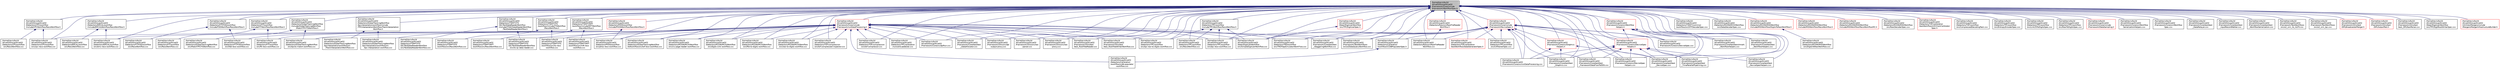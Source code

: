 digraph "/home/travis/build/AliceO2Group/AliceO2/Framework/Core/include/Framework/WorkflowSpec.h"
{
 // INTERACTIVE_SVG=YES
  bgcolor="transparent";
  edge [fontname="Helvetica",fontsize="10",labelfontname="Helvetica",labelfontsize="10"];
  node [fontname="Helvetica",fontsize="10",shape=record];
  Node117 [label="/home/travis/build\l/AliceO2Group/AliceO2\l/Framework/Core/include\l/Framework/WorkflowSpec.h",height=0.2,width=0.4,color="black", fillcolor="grey75", style="filled", fontcolor="black"];
  Node117 -> Node118 [dir="back",color="midnightblue",fontsize="10",style="solid",fontname="Helvetica"];
  Node118 [label="/home/travis/build\l/AliceO2Group/AliceO2\l/Detectors/Calibration\l/workflow/CCDBPopulatorSpec.h",height=0.2,width=0.4,color="black",URL="$df/df4/CCDBPopulatorSpec_8h.html"];
  Node118 -> Node119 [dir="back",color="midnightblue",fontsize="10",style="solid",fontname="Helvetica"];
  Node119 [label="/home/travis/build\l/AliceO2Group/AliceO2\l/Detectors/Calibration\l/workflow/ccdb-populator\l-workflow.cxx",height=0.2,width=0.4,color="black",URL="$d2/d5c/ccdb-populator-workflow_8cxx.html"];
  Node117 -> Node120 [dir="back",color="midnightblue",fontsize="10",style="solid",fontname="Helvetica"];
  Node120 [label="/home/travis/build\l/AliceO2Group/AliceO2\l/Detectors/CPV/workflow\l/include/CPVWorkflow/RecoWorkflow.h",height=0.2,width=0.4,color="black",URL="$de/d48/CPV_2workflow_2include_2CPVWorkflow_2RecoWorkflow_8h.html"];
  Node120 -> Node121 [dir="back",color="midnightblue",fontsize="10",style="solid",fontname="Helvetica"];
  Node121 [label="/home/travis/build\l/AliceO2Group/AliceO2\l/Detectors/CPV/workflow\l/src/cpv-reco-workflow.cxx",height=0.2,width=0.4,color="black",URL="$d7/d07/cpv-reco-workflow_8cxx.html",tooltip="Basic DPL workflow for CPV reconstruction starting from digits. "];
  Node120 -> Node122 [dir="back",color="midnightblue",fontsize="10",style="solid",fontname="Helvetica"];
  Node122 [label="/home/travis/build\l/AliceO2Group/AliceO2\l/Detectors/CPV/workflow\l/src/RecoWorkflow.cxx",height=0.2,width=0.4,color="black",URL="$dd/d16/CPV_2workflow_2src_2RecoWorkflow_8cxx.html"];
  Node117 -> Node121 [dir="back",color="midnightblue",fontsize="10",style="solid",fontname="Helvetica"];
  Node117 -> Node123 [dir="back",color="midnightblue",fontsize="10",style="solid",fontname="Helvetica"];
  Node123 [label="/home/travis/build\l/AliceO2Group/AliceO2\l/Detectors/EMCAL/workflow\l/include/EMCALWorkflow/RecoWorkflow.h",height=0.2,width=0.4,color="black",URL="$d2/d93/EMCAL_2workflow_2include_2EMCALWorkflow_2RecoWorkflow_8h.html"];
  Node123 -> Node124 [dir="back",color="midnightblue",fontsize="10",style="solid",fontname="Helvetica"];
  Node124 [label="/home/travis/build\l/AliceO2Group/AliceO2\l/Detectors/EMCAL/workflow\l/src/emc-reco-workflow.cxx",height=0.2,width=0.4,color="black",URL="$d2/d6d/emc-reco-workflow_8cxx.html",tooltip="Basic DPL workflow for EMCAL reconstruction starting from digits (adapted from tpc-reco-workflow.cxx) "];
  Node123 -> Node125 [dir="back",color="midnightblue",fontsize="10",style="solid",fontname="Helvetica"];
  Node125 [label="/home/travis/build\l/AliceO2Group/AliceO2\l/Detectors/EMCAL/workflow\l/src/RecoWorkflow.cxx",height=0.2,width=0.4,color="black",URL="$d2/dbf/EMCAL_2workflow_2src_2RecoWorkflow_8cxx.html"];
  Node117 -> Node124 [dir="back",color="midnightblue",fontsize="10",style="solid",fontname="Helvetica"];
  Node117 -> Node126 [dir="back",color="midnightblue",fontsize="10",style="solid",fontname="Helvetica"];
  Node126 [label="/home/travis/build\l/AliceO2Group/AliceO2\l/Detectors/FIT/FDD/workflow\l/include/FDDWorkflow/RecoWorkflow.h",height=0.2,width=0.4,color="black",URL="$d5/d3a/FIT_2FDD_2workflow_2include_2FDDWorkflow_2RecoWorkflow_8h.html"];
  Node126 -> Node127 [dir="back",color="midnightblue",fontsize="10",style="solid",fontname="Helvetica"];
  Node127 [label="/home/travis/build\l/AliceO2Group/AliceO2\l/Detectors/FIT/FDD/workflow\l/src/fdd-reco-workflow.cxx",height=0.2,width=0.4,color="black",URL="$da/d1e/fdd-reco-workflow_8cxx.html"];
  Node126 -> Node128 [dir="back",color="midnightblue",fontsize="10",style="solid",fontname="Helvetica"];
  Node128 [label="/home/travis/build\l/AliceO2Group/AliceO2\l/Detectors/FIT/FDD/workflow\l/src/RecoWorkflow.cxx",height=0.2,width=0.4,color="black",URL="$d6/d61/FIT_2FDD_2workflow_2src_2RecoWorkflow_8cxx.html"];
  Node117 -> Node129 [dir="back",color="midnightblue",fontsize="10",style="solid",fontname="Helvetica"];
  Node129 [label="/home/travis/build\l/AliceO2Group/AliceO2\l/Detectors/FIT/workflow\l/include/FITWorkflow/RecoWorkflow.h",height=0.2,width=0.4,color="black",URL="$d1/d39/FIT_2workflow_2include_2FITWorkflow_2RecoWorkflow_8h.html"];
  Node129 -> Node130 [dir="back",color="midnightblue",fontsize="10",style="solid",fontname="Helvetica"];
  Node130 [label="/home/travis/build\l/AliceO2Group/AliceO2\l/Detectors/FIT/workflow\l/src/fit-reco-workflow.cxx",height=0.2,width=0.4,color="black",URL="$de/d22/fit-reco-workflow_8cxx.html"];
  Node129 -> Node131 [dir="back",color="midnightblue",fontsize="10",style="solid",fontname="Helvetica"];
  Node131 [label="/home/travis/build\l/AliceO2Group/AliceO2\l/Detectors/FIT/workflow\l/src/RecoWorkflow.cxx",height=0.2,width=0.4,color="black",URL="$db/d95/FIT_2workflow_2src_2RecoWorkflow_8cxx.html"];
  Node117 -> Node132 [dir="back",color="midnightblue",fontsize="10",style="solid",fontname="Helvetica"];
  Node132 [label="/home/travis/build\l/AliceO2Group/AliceO2\l/Detectors/GlobalTrackingWorkflow\l/include/GlobalTrackingWorkflow\l/MatchTPCITSWorkflow.h",height=0.2,width=0.4,color="black",URL="$d3/d29/MatchTPCITSWorkflow_8h.html"];
  Node132 -> Node133 [dir="back",color="midnightblue",fontsize="10",style="solid",fontname="Helvetica"];
  Node133 [label="/home/travis/build\l/AliceO2Group/AliceO2\l/Detectors/GlobalTrackingWorkflow\l/src/MatchTPCITSWorkflow.cxx",height=0.2,width=0.4,color="black",URL="$d5/db4/MatchTPCITSWorkflow_8cxx.html"];
  Node132 -> Node134 [dir="back",color="midnightblue",fontsize="10",style="solid",fontname="Helvetica"];
  Node134 [label="/home/travis/build\l/AliceO2Group/AliceO2\l/Detectors/GlobalTrackingWorkflow\l/src/tpcits-match-workflow.cxx",height=0.2,width=0.4,color="black",URL="$db/d94/tpcits-match-workflow_8cxx.html"];
  Node117 -> Node135 [dir="back",color="midnightblue",fontsize="10",style="solid",fontname="Helvetica"];
  Node135 [label="/home/travis/build\l/AliceO2Group/AliceO2\l/Detectors/GlobalTrackingWorkflow\l/tofworkflow/src/tof-reco-workflow.cxx",height=0.2,width=0.4,color="black",URL="$da/dfd/tof-reco-workflow_8cxx.html",tooltip="Basic DPL workflow for TOF reconstruction starting from digits. "];
  Node117 -> Node136 [dir="back",color="midnightblue",fontsize="10",style="solid",fontname="Helvetica"];
  Node136 [label="/home/travis/build\l/AliceO2Group/AliceO2\l/Detectors/GlobalTrackingWorkflow\l/tpcinterpolationworkflow/include\l/TPCInterpolationWorkflow/TrackInterpolation\lWorkflow.h",height=0.2,width=0.4,color="black",URL="$db/dca/TrackInterpolationWorkflow_8h.html"];
  Node136 -> Node137 [dir="back",color="midnightblue",fontsize="10",style="solid",fontname="Helvetica"];
  Node137 [label="/home/travis/build\l/AliceO2Group/AliceO2\l/Detectors/GlobalTrackingWorkflow\l/tpcinterpolationworkflow/src\l/tpc-interpolation-workflow.cxx",height=0.2,width=0.4,color="black",URL="$d5/d57/tpc-interpolation-workflow_8cxx.html"];
  Node136 -> Node138 [dir="back",color="midnightblue",fontsize="10",style="solid",fontname="Helvetica"];
  Node138 [label="/home/travis/build\l/AliceO2Group/AliceO2\l/Detectors/GlobalTrackingWorkflow\l/tpcinterpolationworkflow/src\l/TrackInterpolationWorkflow.cxx",height=0.2,width=0.4,color="black",URL="$d1/d67/TrackInterpolationWorkflow_8cxx.html"];
  Node117 -> Node139 [dir="back",color="midnightblue",fontsize="10",style="solid",fontname="Helvetica"];
  Node139 [label="/home/travis/build\l/AliceO2Group/AliceO2\l/Detectors/ITSMFT/common\l/workflow/src/STFDecoderSpec.cxx",height=0.2,width=0.4,color="black",URL="$d6/d14/STFDecoderSpec_8cxx.html",tooltip="Device to decode ITS raw data from STF. "];
  Node117 -> Node140 [dir="back",color="midnightblue",fontsize="10",style="solid",fontname="Helvetica"];
  Node140 [label="/home/travis/build\l/AliceO2Group/AliceO2\l/Detectors/ITSMFT/ITS\l/QC/TestDataReaderWorkflow\l/include/ITSQCDataReaderWorkflow\l/TestDataReaderWorkflow.h",height=0.2,width=0.4,color="black",URL="$d6/da9/TestDataReaderWorkflow_8h.html"];
  Node140 -> Node141 [dir="back",color="midnightblue",fontsize="10",style="solid",fontname="Helvetica"];
  Node141 [label="/home/travis/build\l/AliceO2Group/AliceO2\l/Detectors/ITSMFT/ITS\l/QC/TestDataReaderWorkflow\l/src/its-qc-data-reader.cxx",height=0.2,width=0.4,color="black",URL="$d1/dd5/its-qc-data-reader_8cxx.html"];
  Node140 -> Node142 [dir="back",color="midnightblue",fontsize="10",style="solid",fontname="Helvetica"];
  Node142 [label="/home/travis/build\l/AliceO2Group/AliceO2\l/Detectors/ITSMFT/ITS\l/QC/TestDataReaderWorkflow\l/src/TestDataReaderWorkflow.cxx",height=0.2,width=0.4,color="black",URL="$d1/dc6/TestDataReaderWorkflow_8cxx.html"];
  Node117 -> Node143 [dir="back",color="midnightblue",fontsize="10",style="solid",fontname="Helvetica"];
  Node143 [label="/home/travis/build\l/AliceO2Group/AliceO2\l/Detectors/ITSMFT/ITS\l/workflow/include/ITSWorkflow\l/RecoWorkflow.h",height=0.2,width=0.4,color="black",URL="$dc/d1c/ITSMFT_2ITS_2workflow_2include_2ITSWorkflow_2RecoWorkflow_8h.html"];
  Node143 -> Node144 [dir="back",color="midnightblue",fontsize="10",style="solid",fontname="Helvetica"];
  Node144 [label="/home/travis/build\l/AliceO2Group/AliceO2\l/Detectors/ITSMFT/ITS\l/workflow/src/its-reco\l-workflow.cxx",height=0.2,width=0.4,color="black",URL="$dc/d64/its-reco-workflow_8cxx.html"];
  Node143 -> Node145 [dir="back",color="midnightblue",fontsize="10",style="solid",fontname="Helvetica"];
  Node145 [label="/home/travis/build\l/AliceO2Group/AliceO2\l/Detectors/ITSMFT/ITS\l/workflow/src/RecoWorkflow.cxx",height=0.2,width=0.4,color="black",URL="$d5/d99/ITSMFT_2ITS_2workflow_2src_2RecoWorkflow_8cxx.html"];
  Node117 -> Node146 [dir="back",color="midnightblue",fontsize="10",style="solid",fontname="Helvetica"];
  Node146 [label="/home/travis/build\l/AliceO2Group/AliceO2\l/Detectors/ITSMFT/MFT\l/workflow/include/MFTWorkflow\l/RecoWorkflow.h",height=0.2,width=0.4,color="black",URL="$da/d40/ITSMFT_2MFT_2workflow_2include_2MFTWorkflow_2RecoWorkflow_8h.html"];
  Node146 -> Node147 [dir="back",color="midnightblue",fontsize="10",style="solid",fontname="Helvetica"];
  Node147 [label="/home/travis/build\l/AliceO2Group/AliceO2\l/Detectors/ITSMFT/MFT\l/workflow/src/mft-reco\l-workflow.cxx",height=0.2,width=0.4,color="black",URL="$dc/d6a/mft-reco-workflow_8cxx.html"];
  Node146 -> Node148 [dir="back",color="midnightblue",fontsize="10",style="solid",fontname="Helvetica"];
  Node148 [label="/home/travis/build\l/AliceO2Group/AliceO2\l/Detectors/ITSMFT/MFT\l/workflow/src/RecoWorkflow.cxx",height=0.2,width=0.4,color="black",URL="$d1/df6/ITSMFT_2MFT_2workflow_2src_2RecoWorkflow_8cxx.html"];
  Node117 -> Node149 [dir="back",color="midnightblue",fontsize="10",style="solid",fontname="Helvetica"];
  Node149 [label="/home/travis/build\l/AliceO2Group/AliceO2\l/Detectors/MUON/MCH/Workflow\l/src/cru-page-reader-workflow.cxx",height=0.2,width=0.4,color="black",URL="$db/dc9/cru-page-reader-workflow_8cxx.html",tooltip="This is an executable that reads a data file from disk and sends the individual CRU pages via DPL..."];
  Node117 -> Node150 [dir="back",color="midnightblue",fontsize="10",style="solid",fontname="Helvetica"];
  Node150 [label="/home/travis/build\l/AliceO2Group/AliceO2\l/Detectors/MUON/MCH/Workflow\l/src/DataDecoderSpec.cxx",height=0.2,width=0.4,color="black",URL="$d0/d75/DataDecoderSpec_8cxx.html"];
  Node117 -> Node151 [dir="back",color="midnightblue",fontsize="10",style="solid",fontname="Helvetica"];
  Node151 [label="/home/travis/build\l/AliceO2Group/AliceO2\l/Detectors/MUON/MCH/Workflow\l/src/digits-sink-workflow.cxx",height=0.2,width=0.4,color="black",URL="$dd/da0/digits-sink-workflow_8cxx.html",tooltip="This is an executable that dumps to a file on disk the digits received via DPL. "];
  Node117 -> Node152 [dir="back",color="midnightblue",fontsize="10",style="solid",fontname="Helvetica"];
  Node152 [label="/home/travis/build\l/AliceO2Group/AliceO2\l/Detectors/MUON/MCH/Workflow\l/src/file-to-digits-workflow.cxx",height=0.2,width=0.4,color="black",URL="$db/d1c/file-to-digits-workflow_8cxx.html"];
  Node117 -> Node153 [dir="back",color="midnightblue",fontsize="10",style="solid",fontname="Helvetica"];
  Node153 [label="/home/travis/build\l/AliceO2Group/AliceO2\l/Detectors/MUON/MCH/Workflow\l/src/raw-to-digits-workflow.cxx",height=0.2,width=0.4,color="black",URL="$d2/dc6/raw-to-digits-workflow_8cxx.html",tooltip="This is an executable that runs the decoding via DPL. "];
  Node117 -> Node154 [dir="back",color="midnightblue",fontsize="10",style="solid",fontname="Helvetica"];
  Node154 [label="/home/travis/build\l/AliceO2Group/AliceO2\l/Detectors/MUON/MID/Workflow\l/include/MIDWorkflow/DigitsToRawWorkflow.h",height=0.2,width=0.4,color="red",URL="$dc/d74/DigitsToRawWorkflow_8h.html",tooltip="Definition of the reconstruction workflow for MID MC. "];
  Node154 -> Node155 [dir="back",color="midnightblue",fontsize="10",style="solid",fontname="Helvetica"];
  Node155 [label="/home/travis/build\l/AliceO2Group/AliceO2\l/Detectors/MUON/MID/Workflow\l/src/DigitsToRawWorkflow.cxx",height=0.2,width=0.4,color="black",URL="$d8/d29/DigitsToRawWorkflow_8cxx.html",tooltip="Definition of MID reconstruction workflow for MC. "];
  Node117 -> Node157 [dir="back",color="midnightblue",fontsize="10",style="solid",fontname="Helvetica"];
  Node157 [label="/home/travis/build\l/AliceO2Group/AliceO2\l/Detectors/MUON/MID/Workflow\l/include/MIDWorkflow/RecoWorkflow.h",height=0.2,width=0.4,color="red",URL="$d3/d47/MUON_2MID_2Workflow_2include_2MIDWorkflow_2RecoWorkflow_8h.html",tooltip="Definition of the reconstruction workflow for MID. "];
  Node117 -> Node160 [dir="back",color="midnightblue",fontsize="10",style="solid",fontname="Helvetica"];
  Node160 [label="/home/travis/build\l/AliceO2Group/AliceO2\l/Detectors/MUON/MID/Workflow\l/include/MIDWorkflow/RecoWorkflowMC.h",height=0.2,width=0.4,color="red",URL="$dc/dd4/RecoWorkflowMC_8h.html",tooltip="Definition of the reconstruction workflow for MID MC. "];
  Node117 -> Node163 [dir="back",color="midnightblue",fontsize="10",style="solid",fontname="Helvetica"];
  Node163 [label="/home/travis/build\l/AliceO2Group/AliceO2\l/Detectors/MUON/MID/Workflow\l/src/RawDecoderSpec.cxx",height=0.2,width=0.4,color="black",URL="$d1/dc9/RawDecoderSpec_8cxx.html",tooltip="Data processor spec for MID raw decoder device. "];
  Node117 -> Node164 [dir="back",color="midnightblue",fontsize="10",style="solid",fontname="Helvetica"];
  Node164 [label="/home/travis/build\l/AliceO2Group/AliceO2\l/Detectors/PHOS/workflow\l/include/PHOSWorkflow/RecoWorkflow.h",height=0.2,width=0.4,color="red",URL="$d8/dd8/PHOS_2workflow_2include_2PHOSWorkflow_2RecoWorkflow_8h.html"];
  Node164 -> Node165 [dir="back",color="midnightblue",fontsize="10",style="solid",fontname="Helvetica"];
  Node165 [label="/home/travis/build\l/AliceO2Group/AliceO2\l/Detectors/PHOS/workflow\l/src/phos-reco-workflow.cxx",height=0.2,width=0.4,color="black",URL="$d3/d7b/phos-reco-workflow_8cxx.html",tooltip="Basic DPL workflow for PHOS reconstruction starting from digits. "];
  Node117 -> Node165 [dir="back",color="midnightblue",fontsize="10",style="solid",fontname="Helvetica"];
  Node117 -> Node167 [dir="back",color="midnightblue",fontsize="10",style="solid",fontname="Helvetica"];
  Node167 [label="/home/travis/build\l/AliceO2Group/AliceO2\l/Detectors/Raw/src/RawFileReader\lWorkflow.h",height=0.2,width=0.4,color="red",URL="$d2/d73/RawFileReaderWorkflow_8h.html"];
  Node167 -> Node169 [dir="back",color="midnightblue",fontsize="10",style="solid",fontname="Helvetica"];
  Node169 [label="/home/travis/build\l/AliceO2Group/AliceO2\l/Detectors/Raw/src/RawFileReader\lWorkflow.cxx",height=0.2,width=0.4,color="black",URL="$d3/d87/RawFileReaderWorkflow_8cxx.html"];
  Node117 -> Node169 [dir="back",color="midnightblue",fontsize="10",style="solid",fontname="Helvetica"];
  Node117 -> Node170 [dir="back",color="midnightblue",fontsize="10",style="solid",fontname="Helvetica"];
  Node170 [label="/home/travis/build\l/AliceO2Group/AliceO2\l/Detectors/TOF/calibration\l/testWorkflow/DataGeneratorSpec.h",height=0.2,width=0.4,color="red",URL="$d0/d0d/DataGeneratorSpec_8h.html",tooltip="Dummy data generator. "];
  Node117 -> Node172 [dir="back",color="midnightblue",fontsize="10",style="solid",fontname="Helvetica"];
  Node172 [label="/home/travis/build\l/AliceO2Group/AliceO2\l/Detectors/TOF/calibration\l/testWorkflow/LHCClockCalibrator\lSpec.h",height=0.2,width=0.4,color="red",URL="$d0/d37/LHCClockCalibratorSpec_8h.html",tooltip="Device to calibrate LHC clock phase using TOF data. "];
  Node117 -> Node174 [dir="back",color="midnightblue",fontsize="10",style="solid",fontname="Helvetica"];
  Node174 [label="/home/travis/build\l/AliceO2Group/AliceO2\l/Detectors/TOF/compression\l/src/tof-compressed-inspector.cxx",height=0.2,width=0.4,color="black",URL="$de/d0d/tof-compressed-inspector_8cxx.html"];
  Node117 -> Node175 [dir="back",color="midnightblue",fontsize="10",style="solid",fontname="Helvetica"];
  Node175 [label="/home/travis/build\l/AliceO2Group/AliceO2\l/Detectors/TOF/compression\l/src/tof-compressor.cxx",height=0.2,width=0.4,color="black",URL="$d9/d2d/tof-compressor_8cxx.html",tooltip="Basic DPL workflow for TOF raw data compression. "];
  Node117 -> Node176 [dir="back",color="midnightblue",fontsize="10",style="solid",fontname="Helvetica"];
  Node176 [label="/home/travis/build\l/AliceO2Group/AliceO2\l/Detectors/TOF/workflow\l/src/CompressedDecodingTask.cxx",height=0.2,width=0.4,color="black",URL="$d8/d56/CompressedDecodingTask_8cxx.html",tooltip="TOF compressed data decoding task. "];
  Node117 -> Node177 [dir="back",color="midnightblue",fontsize="10",style="solid",fontname="Helvetica"];
  Node177 [label="/home/travis/build\l/AliceO2Group/AliceO2\l/Detectors/TPC/calibration\l/run/calib-pedestal.cxx",height=0.2,width=0.4,color="black",URL="$dd/d58/calib-pedestal_8cxx.html"];
  Node117 -> Node178 [dir="back",color="midnightblue",fontsize="10",style="solid",fontname="Helvetica"];
  Node178 [label="/home/travis/build\l/AliceO2Group/AliceO2\l/Detectors/TPC/workflow\l/include/TPCWorkflow/RecoWorkflow.h",height=0.2,width=0.4,color="black",URL="$df/d08/TPC_2workflow_2include_2TPCWorkflow_2RecoWorkflow_8h.html"];
  Node178 -> Node179 [dir="back",color="midnightblue",fontsize="10",style="solid",fontname="Helvetica"];
  Node179 [label="/home/travis/build\l/AliceO2Group/AliceO2\l/Detectors/TPC/workflow\l/src/RecoWorkflow.cxx",height=0.2,width=0.4,color="black",URL="$d0/d80/TPC_2workflow_2src_2RecoWorkflow_8cxx.html"];
  Node178 -> Node180 [dir="back",color="midnightblue",fontsize="10",style="solid",fontname="Helvetica"];
  Node180 [label="/home/travis/build\l/AliceO2Group/AliceO2\l/Detectors/TPC/workflow\l/src/tpc-raw-to-digits-workflow.cxx",height=0.2,width=0.4,color="black",URL="$db/d8e/tpc-raw-to-digits-workflow_8cxx.html"];
  Node178 -> Node181 [dir="back",color="midnightblue",fontsize="10",style="solid",fontname="Helvetica"];
  Node181 [label="/home/travis/build\l/AliceO2Group/AliceO2\l/Detectors/TPC/workflow\l/src/tpc-reco-workflow.cxx",height=0.2,width=0.4,color="black",URL="$d3/dbf/tpc-reco-workflow_8cxx.html",tooltip="Basic DPL workflow for TPC reconstruction starting from digits. "];
  Node178 -> Node182 [dir="back",color="midnightblue",fontsize="10",style="solid",fontname="Helvetica"];
  Node182 [label="/home/travis/build\l/AliceO2Group/AliceO2\l/Steer/DigitizerWorkflow\l/src/SimpleDigitizerWorkflow.cxx",height=0.2,width=0.4,color="black",URL="$d2/dd7/SimpleDigitizerWorkflow_8cxx.html"];
  Node117 -> Node183 [dir="back",color="midnightblue",fontsize="10",style="solid",fontname="Helvetica"];
  Node183 [label="/home/travis/build\l/AliceO2Group/AliceO2\l/Detectors/TPC/workflow\l/src/CATrackerSpec.cxx",height=0.2,width=0.4,color="black",URL="$da/d78/CATrackerSpec_8cxx.html",tooltip="Processor spec for running TPC CA tracking. "];
  Node117 -> Node184 [dir="back",color="midnightblue",fontsize="10",style="solid",fontname="Helvetica"];
  Node184 [label="/home/travis/build\l/AliceO2Group/AliceO2\l/Detectors/TPC/workflow\l/src/EntropyEncoderSpec.cxx",height=0.2,width=0.4,color="black",URL="$d9/d03/EntropyEncoderSpec_8cxx.html",tooltip="ProcessorSpec for the TPC cluster entropy encoding. "];
  Node117 -> Node185 [dir="back",color="midnightblue",fontsize="10",style="solid",fontname="Helvetica"];
  Node185 [label="/home/travis/build\l/AliceO2Group/AliceO2\l/Detectors/TPC/workflow\l/src/LinkZSToDigitsSpec.cxx",height=0.2,width=0.4,color="black",URL="$dc/df5/LinkZSToDigitsSpec_8cxx.html"];
  Node117 -> Node186 [dir="back",color="midnightblue",fontsize="10",style="solid",fontname="Helvetica"];
  Node186 [label="/home/travis/build\l/AliceO2Group/AliceO2\l/Detectors/TPC/workflow\l/src/RawToDigitsSpec.cxx",height=0.2,width=0.4,color="black",URL="$d5/d78/RawToDigitsSpec_8cxx.html"];
  Node117 -> Node179 [dir="back",color="midnightblue",fontsize="10",style="solid",fontname="Helvetica"];
  Node117 -> Node180 [dir="back",color="midnightblue",fontsize="10",style="solid",fontname="Helvetica"];
  Node117 -> Node181 [dir="back",color="midnightblue",fontsize="10",style="solid",fontname="Helvetica"];
  Node117 -> Node187 [dir="back",color="midnightblue",fontsize="10",style="solid",fontname="Helvetica"];
  Node187 [label="/home/travis/build\l/AliceO2Group/AliceO2\l/Detectors/TRD/workflow\l/src/TRDTrapSimulatorWorkFlow.cxx",height=0.2,width=0.4,color="black",URL="$d2/dc0/TRDTrapSimulatorWorkFlow_8cxx.html"];
  Node117 -> Node188 [dir="back",color="midnightblue",fontsize="10",style="solid",fontname="Helvetica"];
  Node188 [label="/home/travis/build\l/AliceO2Group/AliceO2\l/Framework/Core/include\l/Framework/DataSampling.h",height=0.2,width=0.4,color="red",URL="$d7/d78/DataSampling_8h.html",tooltip="Definition of O2 Data Sampling, v1.0. "];
  Node117 -> Node195 [dir="back",color="midnightblue",fontsize="10",style="solid",fontname="Helvetica"];
  Node195 [label="/home/travis/build\l/AliceO2Group/AliceO2\l/Framework/Core/include\l/Framework/DeviceSpec.h",height=0.2,width=0.4,color="red",URL="$df/de8/DeviceSpec_8h.html"];
  Node195 -> Node118 [dir="back",color="midnightblue",fontsize="10",style="solid",fontname="Helvetica"];
  Node195 -> Node169 [dir="back",color="midnightblue",fontsize="10",style="solid",fontname="Helvetica"];
  Node195 -> Node170 [dir="back",color="midnightblue",fontsize="10",style="solid",fontname="Helvetica"];
  Node195 -> Node183 [dir="back",color="midnightblue",fontsize="10",style="solid",fontname="Helvetica"];
  Node195 -> Node181 [dir="back",color="midnightblue",fontsize="10",style="solid",fontname="Helvetica"];
  Node195 -> Node187 [dir="back",color="midnightblue",fontsize="10",style="solid",fontname="Helvetica"];
  Node195 -> Node322 [dir="back",color="midnightblue",fontsize="10",style="solid",fontname="Helvetica"];
  Node322 [label="/home/travis/build\l/AliceO2Group/AliceO2\l/Framework/Core/src/DeviceSpec.cxx",height=0.2,width=0.4,color="black",URL="$d8/d84/DeviceSpec_8cxx.html"];
  Node195 -> Node295 [dir="back",color="midnightblue",fontsize="10",style="solid",fontname="Helvetica"];
  Node295 [label="/home/travis/build\l/AliceO2Group/AliceO2\l/Framework/Core/src/DeviceSpec\lHelpers.h",height=0.2,width=0.4,color="red",URL="$df/dda/DeviceSpecHelpers_8h.html"];
  Node295 -> Node296 [dir="back",color="midnightblue",fontsize="10",style="solid",fontname="Helvetica"];
  Node296 [label="/home/travis/build\l/AliceO2Group/AliceO2\l/Framework/Core/src/DeviceSpec\lHelpers.cxx",height=0.2,width=0.4,color="black",URL="$d1/dd9/DeviceSpecHelpers_8cxx.html"];
  Node295 -> Node298 [dir="back",color="midnightblue",fontsize="10",style="solid",fontname="Helvetica"];
  Node298 [label="/home/travis/build\l/AliceO2Group/AliceO2\l/Framework/Core/src/runDataProcessing.cxx",height=0.2,width=0.4,color="black",URL="$d7/d54/runDataProcessing_8cxx.html"];
  Node295 -> Node299 [dir="back",color="midnightblue",fontsize="10",style="solid",fontname="Helvetica"];
  Node299 [label="/home/travis/build\l/AliceO2Group/AliceO2\l/Framework/Core/test/test\l_DeviceSpec.cxx",height=0.2,width=0.4,color="black",URL="$d9/d51/test__DeviceSpec_8cxx.html"];
  Node295 -> Node300 [dir="back",color="midnightblue",fontsize="10",style="solid",fontname="Helvetica"];
  Node300 [label="/home/travis/build\l/AliceO2Group/AliceO2\l/Framework/Core/test/test\l_DeviceSpecHelpers.cxx",height=0.2,width=0.4,color="black",URL="$d4/de8/test__DeviceSpecHelpers_8cxx.html"];
  Node295 -> Node301 [dir="back",color="midnightblue",fontsize="10",style="solid",fontname="Helvetica"];
  Node301 [label="/home/travis/build\l/AliceO2Group/AliceO2\l/Framework/Core/test/test\l_FrameworkDataFlowToDDS.cxx",height=0.2,width=0.4,color="black",URL="$d6/d53/test__FrameworkDataFlowToDDS_8cxx.html"];
  Node295 -> Node302 [dir="back",color="midnightblue",fontsize="10",style="solid",fontname="Helvetica"];
  Node302 [label="/home/travis/build\l/AliceO2Group/AliceO2\l/Framework/Core/test/test\l_Graphviz.cxx",height=0.2,width=0.4,color="black",URL="$d4/dc4/test__Graphviz_8cxx.html"];
  Node295 -> Node303 [dir="back",color="midnightblue",fontsize="10",style="solid",fontname="Helvetica"];
  Node303 [label="/home/travis/build\l/AliceO2Group/AliceO2\l/Framework/Core/test/test\l_TimeParallelPipelining.cxx",height=0.2,width=0.4,color="black",URL="$dd/d8a/test__TimeParallelPipelining_8cxx.html"];
  Node195 -> Node296 [dir="back",color="midnightblue",fontsize="10",style="solid",fontname="Helvetica"];
  Node195 -> Node325 [dir="back",color="midnightblue",fontsize="10",style="solid",fontname="Helvetica"];
  Node325 [label="/home/travis/build\l/AliceO2Group/AliceO2\l/Framework/Core/src/Graphviz\lHelpers.h",height=0.2,width=0.4,color="red",URL="$da/d8f/GraphvizHelpers_8h.html"];
  Node325 -> Node298 [dir="back",color="midnightblue",fontsize="10",style="solid",fontname="Helvetica"];
  Node325 -> Node299 [dir="back",color="midnightblue",fontsize="10",style="solid",fontname="Helvetica"];
  Node325 -> Node302 [dir="back",color="midnightblue",fontsize="10",style="solid",fontname="Helvetica"];
  Node195 -> Node298 [dir="back",color="midnightblue",fontsize="10",style="solid",fontname="Helvetica"];
  Node195 -> Node299 [dir="back",color="midnightblue",fontsize="10",style="solid",fontname="Helvetica"];
  Node195 -> Node301 [dir="back",color="midnightblue",fontsize="10",style="solid",fontname="Helvetica"];
  Node195 -> Node302 [dir="back",color="midnightblue",fontsize="10",style="solid",fontname="Helvetica"];
  Node195 -> Node260 [dir="back",color="midnightblue",fontsize="10",style="solid",fontname="Helvetica"];
  Node260 [label="/home/travis/build\l/AliceO2Group/AliceO2\l/Framework/Core/test/test\l_StaggeringWorkflow.cxx",height=0.2,width=0.4,color="black",URL="$dd/d16/test__StaggeringWorkflow_8cxx.html"];
  Node195 -> Node303 [dir="back",color="midnightblue",fontsize="10",style="solid",fontname="Helvetica"];
  Node195 -> Node267 [dir="back",color="midnightblue",fontsize="10",style="solid",fontname="Helvetica"];
  Node267 [label="/home/travis/build\l/AliceO2Group/AliceO2\l/Framework/TestWorkflows\l/src/o2DataQueryWorkflow.cxx",height=0.2,width=0.4,color="black",URL="$d7/d09/o2DataQueryWorkflow_8cxx.html"];
  Node195 -> Node182 [dir="back",color="midnightblue",fontsize="10",style="solid",fontname="Helvetica"];
  Node117 -> Node198 [dir="back",color="midnightblue",fontsize="10",style="solid",fontname="Helvetica"];
  Node198 [label="/home/travis/build\l/AliceO2Group/AliceO2\l/Framework/Core/include\l/Framework/runDataProcessing.h",height=0.2,width=0.4,color="red",URL="$db/dd0/runDataProcessing_8h.html"];
  Node198 -> Node119 [dir="back",color="midnightblue",fontsize="10",style="solid",fontname="Helvetica"];
  Node198 -> Node121 [dir="back",color="midnightblue",fontsize="10",style="solid",fontname="Helvetica"];
  Node198 -> Node124 [dir="back",color="midnightblue",fontsize="10",style="solid",fontname="Helvetica"];
  Node198 -> Node127 [dir="back",color="midnightblue",fontsize="10",style="solid",fontname="Helvetica"];
  Node198 -> Node130 [dir="back",color="midnightblue",fontsize="10",style="solid",fontname="Helvetica"];
  Node198 -> Node134 [dir="back",color="midnightblue",fontsize="10",style="solid",fontname="Helvetica"];
  Node198 -> Node135 [dir="back",color="midnightblue",fontsize="10",style="solid",fontname="Helvetica"];
  Node198 -> Node137 [dir="back",color="midnightblue",fontsize="10",style="solid",fontname="Helvetica"];
  Node198 -> Node141 [dir="back",color="midnightblue",fontsize="10",style="solid",fontname="Helvetica"];
  Node198 -> Node144 [dir="back",color="midnightblue",fontsize="10",style="solid",fontname="Helvetica"];
  Node198 -> Node147 [dir="back",color="midnightblue",fontsize="10",style="solid",fontname="Helvetica"];
  Node198 -> Node149 [dir="back",color="midnightblue",fontsize="10",style="solid",fontname="Helvetica"];
  Node198 -> Node151 [dir="back",color="midnightblue",fontsize="10",style="solid",fontname="Helvetica"];
  Node198 -> Node152 [dir="back",color="midnightblue",fontsize="10",style="solid",fontname="Helvetica"];
  Node198 -> Node153 [dir="back",color="midnightblue",fontsize="10",style="solid",fontname="Helvetica"];
  Node198 -> Node165 [dir="back",color="midnightblue",fontsize="10",style="solid",fontname="Helvetica"];
  Node198 -> Node174 [dir="back",color="midnightblue",fontsize="10",style="solid",fontname="Helvetica"];
  Node198 -> Node175 [dir="back",color="midnightblue",fontsize="10",style="solid",fontname="Helvetica"];
  Node198 -> Node177 [dir="back",color="midnightblue",fontsize="10",style="solid",fontname="Helvetica"];
  Node198 -> Node180 [dir="back",color="midnightblue",fontsize="10",style="solid",fontname="Helvetica"];
  Node198 -> Node181 [dir="back",color="midnightblue",fontsize="10",style="solid",fontname="Helvetica"];
  Node198 -> Node187 [dir="back",color="midnightblue",fontsize="10",style="solid",fontname="Helvetica"];
  Node198 -> Node234 [dir="back",color="midnightblue",fontsize="10",style="solid",fontname="Helvetica"];
  Node234 [label="/home/travis/build\l/AliceO2Group/AliceO2\l/Framework/Core/src/dplRun.cxx",height=0.2,width=0.4,color="black",URL="$de/d3a/dplRun_8cxx.html"];
  Node198 -> Node242 [dir="back",color="midnightblue",fontsize="10",style="solid",fontname="Helvetica"];
  Node242 [label="/home/travis/build\l/AliceO2Group/AliceO2\l/Framework/Core/test/test\l_DataAllocator.cxx",height=0.2,width=0.4,color="black",URL="$d2/da2/test__DataAllocator_8cxx.html"];
  Node198 -> Node260 [dir="back",color="midnightblue",fontsize="10",style="solid",fontname="Helvetica"];
  Node198 -> Node267 [dir="back",color="midnightblue",fontsize="10",style="solid",fontname="Helvetica"];
  Node198 -> Node282 [dir="back",color="midnightblue",fontsize="10",style="solid",fontname="Helvetica"];
  Node282 [label="/home/travis/build\l/AliceO2Group/AliceO2\l/Framework/Utils/src/dpl\l-output-proxy.cxx",height=0.2,width=0.4,color="black",URL="$d6/d4b/dpl-output-proxy_8cxx.html"];
  Node198 -> Node283 [dir="back",color="midnightblue",fontsize="10",style="solid",fontname="Helvetica"];
  Node283 [label="/home/travis/build\l/AliceO2Group/AliceO2\l/Framework/Utils/src/raw\l-parser.cxx",height=0.2,width=0.4,color="black",URL="$d4/d96/raw-parser_8cxx.html"];
  Node198 -> Node284 [dir="back",color="midnightblue",fontsize="10",style="solid",fontname="Helvetica"];
  Node284 [label="/home/travis/build\l/AliceO2Group/AliceO2\l/Framework/Utils/src/raw\l-proxy.cxx",height=0.2,width=0.4,color="black",URL="$df/de6/raw-proxy_8cxx.html"];
  Node198 -> Node287 [dir="back",color="midnightblue",fontsize="10",style="solid",fontname="Helvetica"];
  Node287 [label="/home/travis/build\l/AliceO2Group/AliceO2\l/Framework/Utils/test\l/test_RootTreeReader.cxx",height=0.2,width=0.4,color="black",URL="$d6/d0d/test__RootTreeReader_8cxx.html"];
  Node198 -> Node288 [dir="back",color="midnightblue",fontsize="10",style="solid",fontname="Helvetica"];
  Node288 [label="/home/travis/build\l/AliceO2Group/AliceO2\l/Framework/Utils/test\l/test_RootTreeWriterWorkflow.cxx",height=0.2,width=0.4,color="black",URL="$d1/d02/test__RootTreeWriterWorkflow_8cxx.html"];
  Node198 -> Node182 [dir="back",color="midnightblue",fontsize="10",style="solid",fontname="Helvetica"];
  Node117 -> Node332 [dir="back",color="midnightblue",fontsize="10",style="solid",fontname="Helvetica"];
  Node332 [label="/home/travis/build\l/AliceO2Group/AliceO2\l/Framework/Core/src/Workflow\lHelpers.h",height=0.2,width=0.4,color="red",URL="$d9/da0/WorkflowHelpers_8h.html"];
  Node332 -> Node322 [dir="back",color="midnightblue",fontsize="10",style="solid",fontname="Helvetica"];
  Node332 -> Node295 [dir="back",color="midnightblue",fontsize="10",style="solid",fontname="Helvetica"];
  Node332 -> Node296 [dir="back",color="midnightblue",fontsize="10",style="solid",fontname="Helvetica"];
  Node332 -> Node333 [dir="back",color="midnightblue",fontsize="10",style="solid",fontname="Helvetica"];
  Node333 [label="/home/travis/build\l/AliceO2Group/AliceO2\l/Framework/Core/test/benchmark\l_WorkflowHelpers.cxx",height=0.2,width=0.4,color="black",URL="$df/d36/benchmark__WorkflowHelpers_8cxx.html"];
  Node332 -> Node299 [dir="back",color="midnightblue",fontsize="10",style="solid",fontname="Helvetica"];
  Node332 -> Node334 [dir="back",color="midnightblue",fontsize="10",style="solid",fontname="Helvetica"];
  Node334 [label="/home/travis/build\l/AliceO2Group/AliceO2\l/Framework/Core/test/test\l_WorkflowHelpers.cxx",height=0.2,width=0.4,color="black",URL="$de/dc3/test__WorkflowHelpers_8cxx.html"];
  Node117 -> Node322 [dir="back",color="midnightblue",fontsize="10",style="solid",fontname="Helvetica"];
  Node117 -> Node295 [dir="back",color="midnightblue",fontsize="10",style="solid",fontname="Helvetica"];
  Node117 -> Node296 [dir="back",color="midnightblue",fontsize="10",style="solid",fontname="Helvetica"];
  Node117 -> Node234 [dir="back",color="midnightblue",fontsize="10",style="solid",fontname="Helvetica"];
  Node117 -> Node325 [dir="back",color="midnightblue",fontsize="10",style="solid",fontname="Helvetica"];
  Node117 -> Node298 [dir="back",color="midnightblue",fontsize="10",style="solid",fontname="Helvetica"];
  Node117 -> Node335 [dir="back",color="midnightblue",fontsize="10",style="solid",fontname="Helvetica"];
  Node335 [label="/home/travis/build\l/AliceO2Group/AliceO2\l/Framework/Core/src/Workflow\lSerializationHelpers.cxx",height=0.2,width=0.4,color="black",URL="$d0/d54/WorkflowSerializationHelpers_8cxx.html"];
  Node117 -> Node336 [dir="back",color="midnightblue",fontsize="10",style="solid",fontname="Helvetica"];
  Node336 [label="/home/travis/build\l/AliceO2Group/AliceO2\l/Framework/Core/src/Workflow\lSpec.cxx",height=0.2,width=0.4,color="black",URL="$d1/d43/WorkflowSpec_8cxx.html"];
  Node117 -> Node333 [dir="back",color="midnightblue",fontsize="10",style="solid",fontname="Helvetica"];
  Node117 -> Node242 [dir="back",color="midnightblue",fontsize="10",style="solid",fontname="Helvetica"];
  Node117 -> Node337 [dir="back",color="midnightblue",fontsize="10",style="solid",fontname="Helvetica"];
  Node337 [label="/home/travis/build\l/AliceO2Group/AliceO2\l/Framework/Core/test/test\l_DataRelayer.cxx",height=0.2,width=0.4,color="black",URL="$dc/d6d/test__DataRelayer_8cxx.html"];
  Node117 -> Node299 [dir="back",color="midnightblue",fontsize="10",style="solid",fontname="Helvetica"];
  Node117 -> Node300 [dir="back",color="midnightblue",fontsize="10",style="solid",fontname="Helvetica"];
  Node117 -> Node301 [dir="back",color="midnightblue",fontsize="10",style="solid",fontname="Helvetica"];
  Node117 -> Node302 [dir="back",color="midnightblue",fontsize="10",style="solid",fontname="Helvetica"];
  Node117 -> Node338 [dir="back",color="midnightblue",fontsize="10",style="solid",fontname="Helvetica"];
  Node338 [label="/home/travis/build\l/AliceO2Group/AliceO2\l/Framework/Core/test/test\l_InputRecordWalker.cxx",height=0.2,width=0.4,color="black",URL="$dc/d05/test__InputRecordWalker_8cxx.html"];
  Node117 -> Node260 [dir="back",color="midnightblue",fontsize="10",style="solid",fontname="Helvetica"];
  Node117 -> Node303 [dir="back",color="midnightblue",fontsize="10",style="solid",fontname="Helvetica"];
  Node117 -> Node334 [dir="back",color="midnightblue",fontsize="10",style="solid",fontname="Helvetica"];
  Node117 -> Node339 [dir="back",color="midnightblue",fontsize="10",style="solid",fontname="Helvetica"];
  Node339 [label="/home/travis/build\l/AliceO2Group/AliceO2\l/Framework/Core/test/test\l_WorkflowSerialization.cxx",height=0.2,width=0.4,color="black",URL="$da/d5e/test__WorkflowSerialization_8cxx.html"];
  Node117 -> Node340 [dir="back",color="midnightblue",fontsize="10",style="solid",fontname="Helvetica"];
  Node340 [label="/home/travis/build\l/AliceO2Group/AliceO2\l/Framework/TestWorkflows\l/src/o2_sim_its_ALP3.cxx",height=0.2,width=0.4,color="black",URL="$dd/d2b/o2__sim__its__ALP3_8cxx.html"];
  Node117 -> Node341 [dir="back",color="midnightblue",fontsize="10",style="solid",fontname="Helvetica"];
  Node341 [label="/home/travis/build\l/AliceO2Group/AliceO2\l/Framework/TestWorkflows\l/src/o2_sim_tpc.cxx",height=0.2,width=0.4,color="black",URL="$d7/d11/o2__sim__tpc_8cxx.html"];
  Node117 -> Node267 [dir="back",color="midnightblue",fontsize="10",style="solid",fontname="Helvetica"];
  Node117 -> Node282 [dir="back",color="midnightblue",fontsize="10",style="solid",fontname="Helvetica"];
  Node117 -> Node283 [dir="back",color="midnightblue",fontsize="10",style="solid",fontname="Helvetica"];
  Node117 -> Node284 [dir="back",color="midnightblue",fontsize="10",style="solid",fontname="Helvetica"];
  Node117 -> Node342 [dir="back",color="midnightblue",fontsize="10",style="solid",fontname="Helvetica"];
  Node342 [label="/home/travis/build\l/AliceO2Group/AliceO2\l/Framework/Utils/test\l/DPLBroadcasterMerger.h",height=0.2,width=0.4,color="red",URL="$df/da4/DPLBroadcasterMerger_8h.html"];
  Node117 -> Node344 [dir="back",color="midnightblue",fontsize="10",style="solid",fontname="Helvetica"];
  Node344 [label="/home/travis/build\l/AliceO2Group/AliceO2\l/Framework/Utils/test\l/DPLOutputTest.h",height=0.2,width=0.4,color="red",URL="$da/d41/DPLOutputTest_8h.html"];
  Node117 -> Node346 [dir="back",color="midnightblue",fontsize="10",style="solid",fontname="Helvetica"];
  Node346 [label="/home/travis/build\l/AliceO2Group/AliceO2\l/Framework/Utils/test\l/test_DPLRawParser.cxx",height=0.2,width=0.4,color="black",URL="$d0/d6f/test__DPLRawParser_8cxx.html"];
  Node117 -> Node287 [dir="back",color="midnightblue",fontsize="10",style="solid",fontname="Helvetica"];
  Node117 -> Node288 [dir="back",color="midnightblue",fontsize="10",style="solid",fontname="Helvetica"];
  Node117 -> Node182 [dir="back",color="midnightblue",fontsize="10",style="solid",fontname="Helvetica"];
  Node117 -> Node347 [dir="back",color="midnightblue",fontsize="10",style="solid",fontname="Helvetica"];
  Node347 [label="/home/travis/build\l/AliceO2Group/AliceO2\l/Steer/DigitizerWorkflow\l/src/TPCDigitizerSpec.h",height=0.2,width=0.4,color="red",URL="$d7/db0/TPCDigitizerSpec_8h.html"];
  Node347 -> Node182 [dir="back",color="midnightblue",fontsize="10",style="solid",fontname="Helvetica"];
  Node117 -> Node349 [dir="back",color="midnightblue",fontsize="10",style="solid",fontname="Helvetica"];
  Node349 [label="/home/travis/build\l/AliceO2Group/AliceO2\l/Steer/DigitizerWorkflow\l/src/TPCDigitRootWriterSpec.cxx",height=0.2,width=0.4,color="black",URL="$d8/dd2/TPCDigitRootWriterSpec_8cxx.html"];
  Node117 -> Node350 [dir="back",color="midnightblue",fontsize="10",style="solid",fontname="Helvetica"];
  Node350 [label="/home/travis/build\l/AliceO2Group/AliceO2\l/Utilities/Mergers/include\l/Mergers/MergerInfrastructureBuilder.h",height=0.2,width=0.4,color="red",URL="$da/d43/MergerInfrastructureBuilder_8h.html",tooltip="Definition of O2 MergerInfrastructureBuilder, v0.1. "];
}
